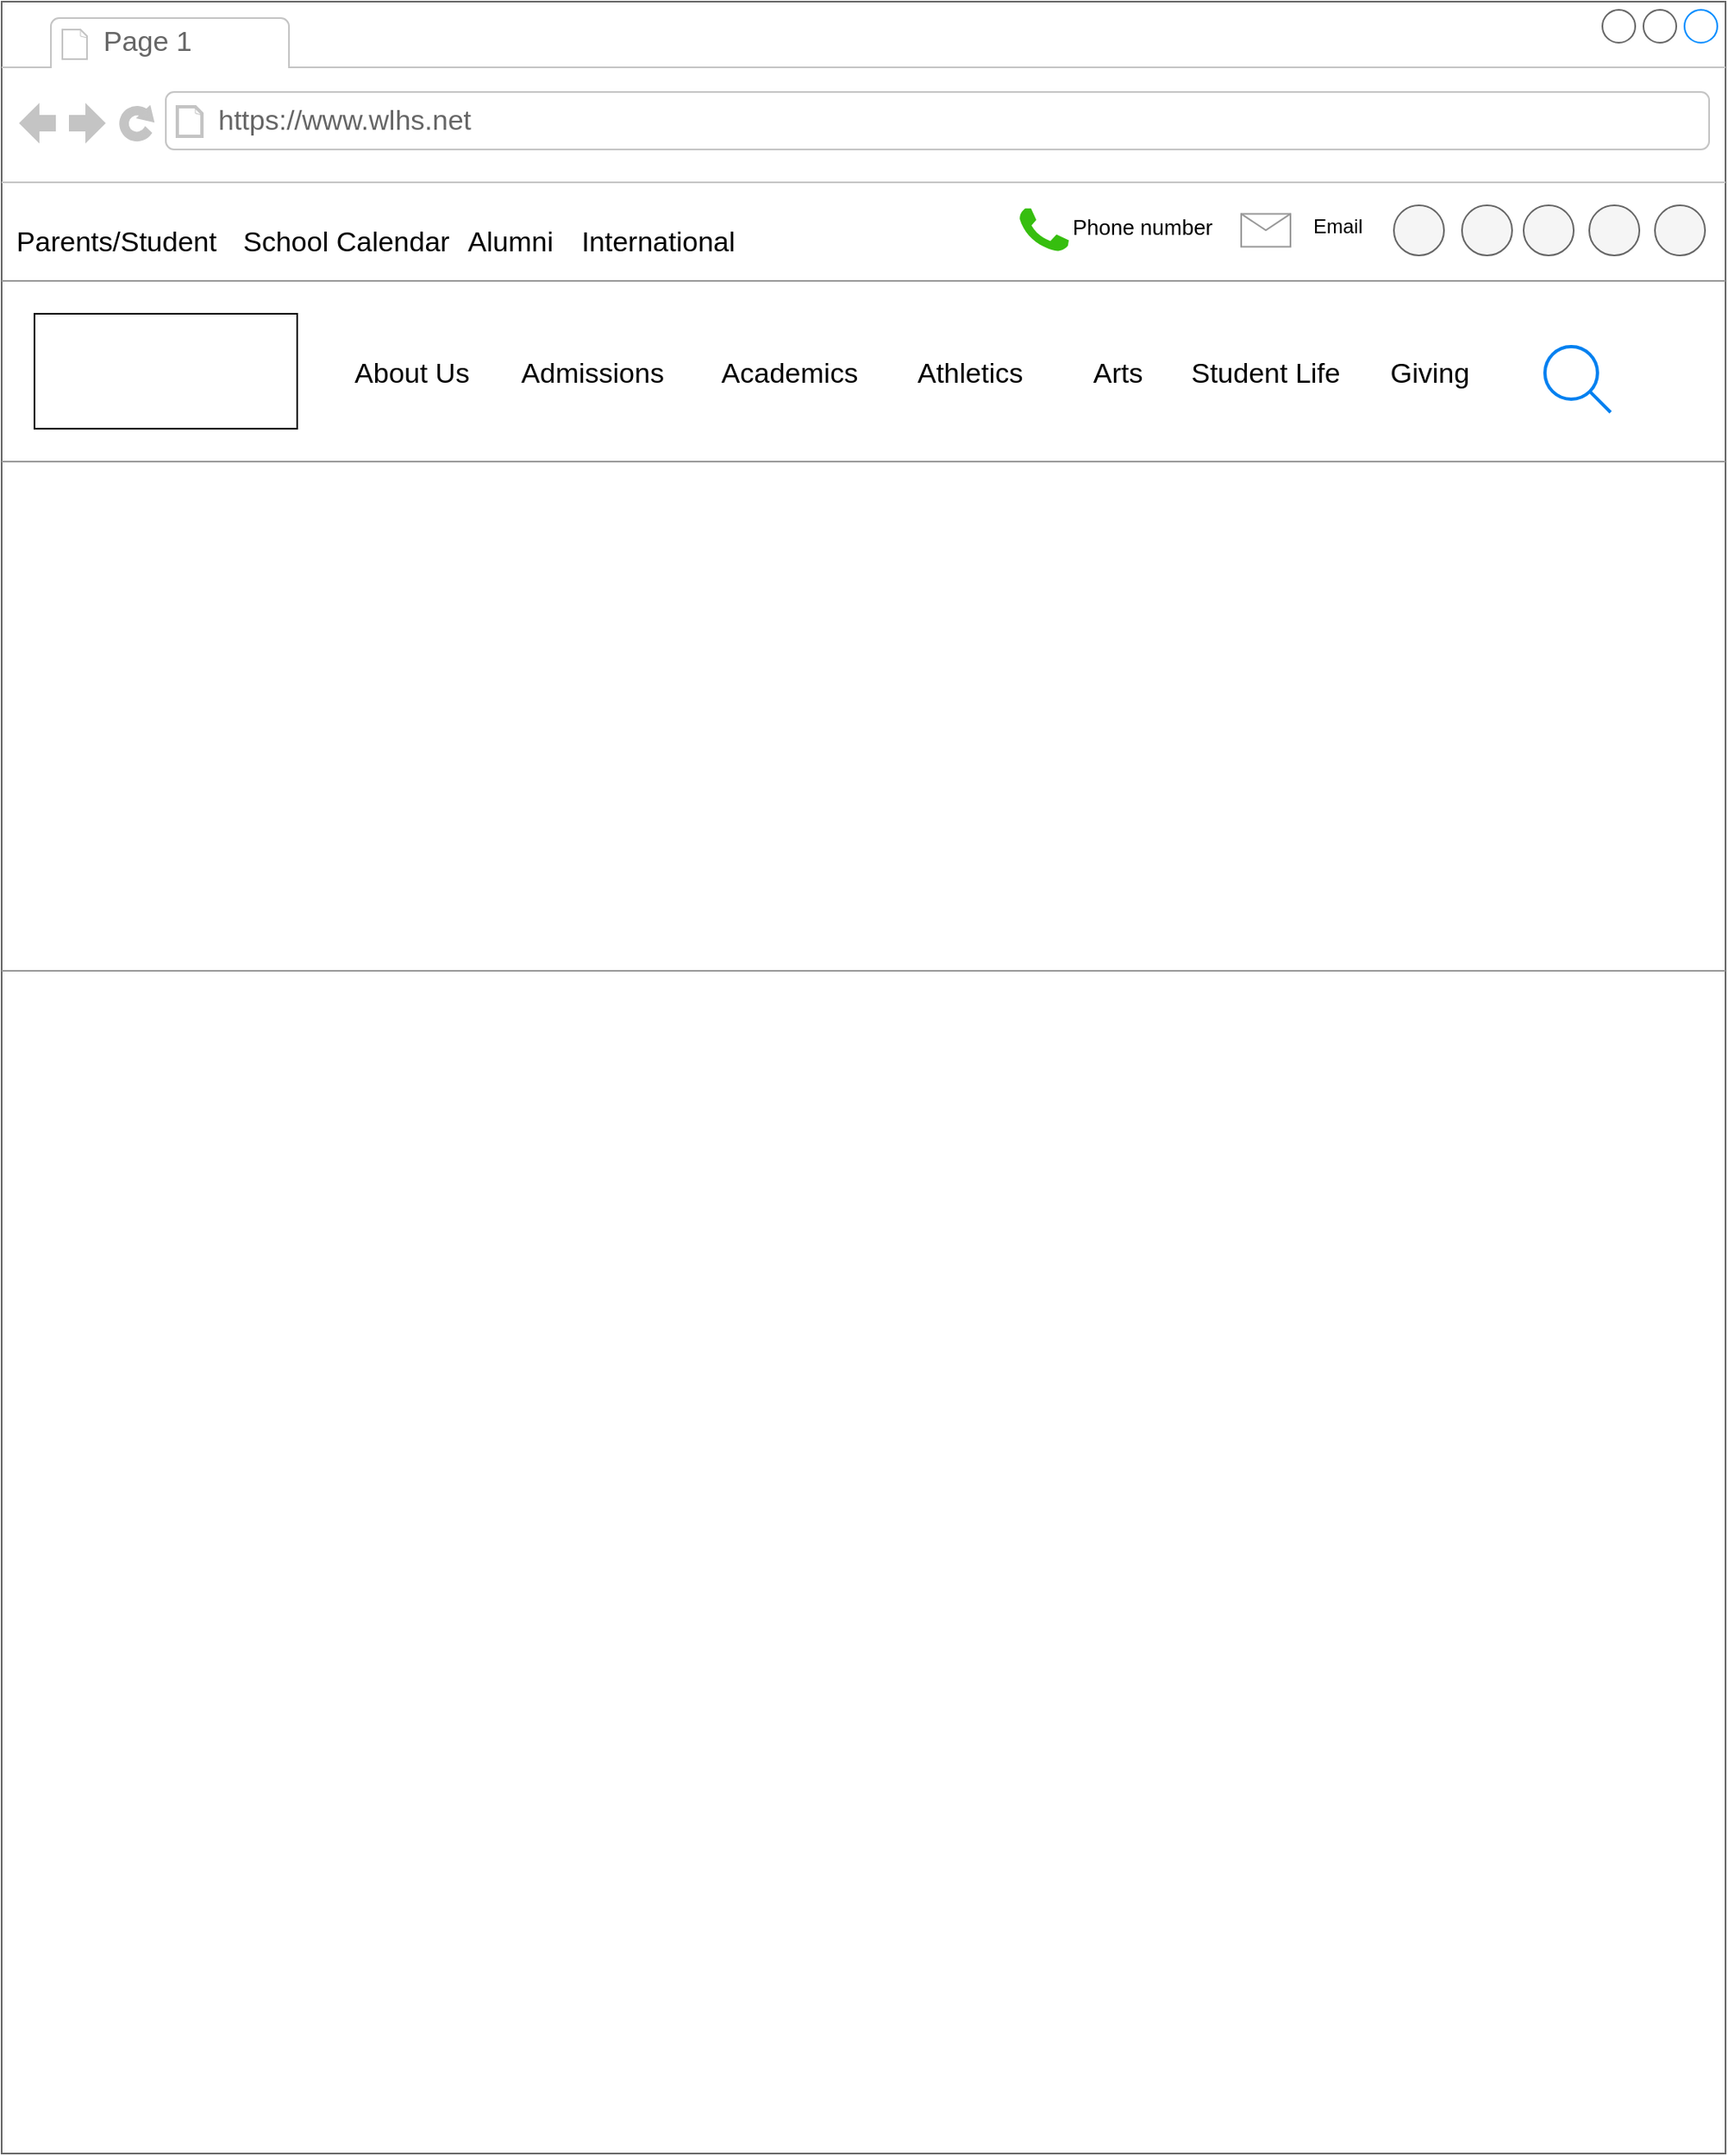 <mxfile version="24.8.3">
  <diagram name="Page-1" id="2cc2dc42-3aac-f2a9-1cec-7a8b7cbee084">
    <mxGraphModel dx="2487" dy="1697" grid="1" gridSize="10" guides="1" tooltips="1" connect="1" arrows="1" fold="1" page="1" pageScale="1" pageWidth="1100" pageHeight="850" background="none" math="0" shadow="0">
      <root>
        <mxCell id="0" />
        <mxCell id="1" parent="0" />
        <mxCell id="7026571954dc6520-1" value="" style="strokeWidth=1;shadow=0;dashed=0;align=center;html=1;shape=mxgraph.mockup.containers.browserWindow;rSize=0;strokeColor=#666666;mainText=,;recursiveResize=0;rounded=0;labelBackgroundColor=none;fontFamily=Verdana;fontSize=12" parent="1" vertex="1">
          <mxGeometry x="-130" y="-20" width="1050" height="1310" as="geometry" />
        </mxCell>
        <mxCell id="7026571954dc6520-2" value="Page 1" style="strokeWidth=1;shadow=0;dashed=0;align=center;html=1;shape=mxgraph.mockup.containers.anchor;fontSize=17;fontColor=#666666;align=left;" parent="7026571954dc6520-1" vertex="1">
          <mxGeometry x="60" y="12" width="110" height="26" as="geometry" />
        </mxCell>
        <mxCell id="7026571954dc6520-3" value="https://www.wlhs.net" style="strokeWidth=1;shadow=0;dashed=0;align=center;html=1;shape=mxgraph.mockup.containers.anchor;rSize=0;fontSize=17;fontColor=#666666;align=left;" parent="7026571954dc6520-1" vertex="1">
          <mxGeometry x="130" y="60" width="250" height="26" as="geometry" />
        </mxCell>
        <mxCell id="7026571954dc6520-15" value="" style="verticalLabelPosition=bottom;shadow=0;dashed=0;align=center;html=1;verticalAlign=top;strokeWidth=1;shape=mxgraph.mockup.markup.line;strokeColor=#999999;rounded=0;labelBackgroundColor=none;fillColor=#ffffff;fontFamily=Verdana;fontSize=12;fontColor=#000000;" parent="7026571954dc6520-1" vertex="1">
          <mxGeometry y="160" width="1050" height="20" as="geometry" />
        </mxCell>
        <mxCell id="7026571954dc6520-21" value="" style="verticalLabelPosition=bottom;shadow=0;dashed=0;align=center;html=1;verticalAlign=top;strokeWidth=1;shape=mxgraph.mockup.markup.line;strokeColor=#999999;rounded=0;labelBackgroundColor=none;fillColor=#ffffff;fontFamily=Verdana;fontSize=12;fontColor=#000000;" parent="7026571954dc6520-1" vertex="1">
          <mxGeometry y="580" width="1050" height="20" as="geometry" />
        </mxCell>
        <mxCell id="-QWmshcvh4NoUz7wuo3l-2" value="" style="rounded=0;whiteSpace=wrap;html=1;" vertex="1" parent="7026571954dc6520-1">
          <mxGeometry x="20" y="190" width="160" height="70" as="geometry" />
        </mxCell>
        <mxCell id="-QWmshcvh4NoUz7wuo3l-5" value="&lt;font style=&quot;font-size: 17px;&quot;&gt;About Us&lt;/font&gt;" style="text;html=1;align=center;verticalAlign=middle;whiteSpace=wrap;rounded=0;fontSize=20;" vertex="1" parent="7026571954dc6520-1">
          <mxGeometry x="200" y="210" width="100" height="30" as="geometry" />
        </mxCell>
        <mxCell id="-QWmshcvh4NoUz7wuo3l-7" value="&lt;font style=&quot;font-size: 17px;&quot;&gt;Academics&lt;/font&gt;" style="text;html=1;align=center;verticalAlign=middle;whiteSpace=wrap;rounded=0;fontSize=20;" vertex="1" parent="7026571954dc6520-1">
          <mxGeometry x="430" y="210" width="100" height="30" as="geometry" />
        </mxCell>
        <mxCell id="-QWmshcvh4NoUz7wuo3l-8" value="&lt;font style=&quot;font-size: 17px;&quot;&gt;Athletics&lt;/font&gt;" style="text;html=1;align=center;verticalAlign=middle;whiteSpace=wrap;rounded=0;fontSize=20;" vertex="1" parent="7026571954dc6520-1">
          <mxGeometry x="540" y="210" width="100" height="30" as="geometry" />
        </mxCell>
        <mxCell id="-QWmshcvh4NoUz7wuo3l-12" value="&lt;font style=&quot;font-size: 17px;&quot;&gt;Giving&lt;/font&gt;" style="text;html=1;align=center;verticalAlign=middle;whiteSpace=wrap;rounded=0;fontSize=20;" vertex="1" parent="7026571954dc6520-1">
          <mxGeometry x="820" y="210" width="100" height="30" as="geometry" />
        </mxCell>
        <mxCell id="-QWmshcvh4NoUz7wuo3l-11" value="&lt;font style=&quot;font-size: 17px;&quot;&gt;Student Life&lt;/font&gt;" style="text;html=1;align=center;verticalAlign=middle;whiteSpace=wrap;rounded=0;fontSize=20;" vertex="1" parent="7026571954dc6520-1">
          <mxGeometry x="720" y="210" width="100" height="30" as="geometry" />
        </mxCell>
        <mxCell id="-QWmshcvh4NoUz7wuo3l-10" value="&lt;font style=&quot;font-size: 17px;&quot;&gt;Arts&lt;/font&gt;" style="text;html=1;align=center;verticalAlign=middle;whiteSpace=wrap;rounded=0;fontSize=20;" vertex="1" parent="7026571954dc6520-1">
          <mxGeometry x="630" y="210" width="100" height="30" as="geometry" />
        </mxCell>
        <mxCell id="-QWmshcvh4NoUz7wuo3l-9" value="&lt;font style=&quot;font-size: 17px;&quot;&gt;Admissions&lt;/font&gt;" style="text;html=1;align=center;verticalAlign=middle;whiteSpace=wrap;rounded=0;fontSize=20;" vertex="1" parent="7026571954dc6520-1">
          <mxGeometry x="310" y="210" width="100" height="30" as="geometry" />
        </mxCell>
        <mxCell id="-QWmshcvh4NoUz7wuo3l-15" value="" style="html=1;verticalLabelPosition=bottom;align=center;labelBackgroundColor=#ffffff;verticalAlign=top;strokeWidth=2;strokeColor=#0080F0;shadow=0;dashed=0;shape=mxgraph.ios7.icons.looking_glass;" vertex="1" parent="7026571954dc6520-1">
          <mxGeometry x="940" y="210" width="40" height="40" as="geometry" />
        </mxCell>
        <mxCell id="-QWmshcvh4NoUz7wuo3l-16" value="" style="verticalLabelPosition=bottom;shadow=0;dashed=0;align=center;html=1;verticalAlign=top;strokeWidth=1;shape=mxgraph.mockup.markup.line;strokeColor=#999999;rounded=0;labelBackgroundColor=none;fillColor=#ffffff;fontFamily=Verdana;fontSize=12;fontColor=#000000;" vertex="1" parent="7026571954dc6520-1">
          <mxGeometry y="270" width="1050" height="20" as="geometry" />
        </mxCell>
        <mxCell id="-QWmshcvh4NoUz7wuo3l-33" value="&lt;font style=&quot;font-size: 17px;&quot;&gt;Parents/Student&lt;/font&gt;&lt;span style=&quot;color: rgba(0, 0, 0, 0); font-family: monospace; font-size: 0px; text-align: start; text-wrap: nowrap;&quot;&gt;%3CmxGraphModel%3E%3Croot%3E%3CmxCell%20id%3D%220%22%2F%3E%3CmxCell%20id%3D%221%22%20parent%3D%220%22%2F%3E%3CmxCell%20id%3D%222%22%20value%3D%22%26lt%3Bfont%20style%3D%26quot%3Bfont-size%3A%2017px%3B%26quot%3B%26gt%3BAbout%20Us%26lt%3B%2Ffont%26gt%3B%22%20style%3D%22text%3Bhtml%3D1%3Balign%3Dcenter%3BverticalAlign%3Dmiddle%3BwhiteSpace%3Dwrap%3Brounded%3D0%3BfontSize%3D20%3B%22%20vertex%3D%221%22%20parent%3D%221%22%3E%3CmxGeometry%20x%3D%22200%22%20y%3D%22260%22%20width%3D%22100%22%20height%3D%2230%22%20as%3D%22geometry%22%2F%3E%3C%2FmxCell%3E%3C%2Froot%3E%3C%2FmxGraphModel%3E&lt;/span&gt;" style="text;html=1;align=center;verticalAlign=middle;whiteSpace=wrap;rounded=0;fontSize=20;" vertex="1" parent="7026571954dc6520-1">
          <mxGeometry x="20" y="130" width="100" height="30" as="geometry" />
        </mxCell>
        <mxCell id="-QWmshcvh4NoUz7wuo3l-34" value="&lt;font style=&quot;font-size: 17px;&quot;&gt;School Calendar&lt;/font&gt;" style="text;html=1;align=center;verticalAlign=middle;whiteSpace=wrap;rounded=0;fontSize=20;" vertex="1" parent="7026571954dc6520-1">
          <mxGeometry x="140" y="130" width="140" height="30" as="geometry" />
        </mxCell>
        <mxCell id="-QWmshcvh4NoUz7wuo3l-36" value="&lt;font style=&quot;font-size: 17px;&quot;&gt;International&lt;/font&gt;" style="text;html=1;align=center;verticalAlign=middle;whiteSpace=wrap;rounded=0;fontSize=20;" vertex="1" parent="7026571954dc6520-1">
          <mxGeometry x="350" y="130" width="100" height="30" as="geometry" />
        </mxCell>
        <mxCell id="-QWmshcvh4NoUz7wuo3l-35" value="&lt;font style=&quot;font-size: 17px;&quot;&gt;Alumni&lt;/font&gt;" style="text;html=1;align=center;verticalAlign=middle;whiteSpace=wrap;rounded=0;fontSize=20;" vertex="1" parent="7026571954dc6520-1">
          <mxGeometry x="260" y="130" width="100" height="30" as="geometry" />
        </mxCell>
        <mxCell id="-QWmshcvh4NoUz7wuo3l-37" value="" style="verticalLabelPosition=bottom;shadow=0;dashed=0;align=center;html=1;verticalAlign=top;strokeWidth=1;shape=mxgraph.mockup.misc.mail2;strokeColor=#999999;" vertex="1" parent="7026571954dc6520-1">
          <mxGeometry x="755" y="129.21" width="30" height="20" as="geometry" />
        </mxCell>
        <mxCell id="-QWmshcvh4NoUz7wuo3l-38" value="" style="dashed=0;outlineConnect=0;html=1;align=center;labelPosition=center;verticalLabelPosition=bottom;verticalAlign=top;shape=mxgraph.weblogos.phone;fillColor=#36BE0F;strokeColor=none" vertex="1" parent="7026571954dc6520-1">
          <mxGeometry x="620" y="125.9" width="30" height="26.05" as="geometry" />
        </mxCell>
        <mxCell id="-QWmshcvh4NoUz7wuo3l-39" value="&lt;font style=&quot;font-size: 13px;&quot;&gt;Phone number&lt;/font&gt;" style="text;html=1;align=center;verticalAlign=middle;whiteSpace=wrap;rounded=0;fontSize=13;" vertex="1" parent="7026571954dc6520-1">
          <mxGeometry x="635" y="121.97" width="120" height="30" as="geometry" />
        </mxCell>
        <mxCell id="-QWmshcvh4NoUz7wuo3l-40" value="&lt;font style=&quot;font-size: 12px;&quot;&gt;Email&lt;/font&gt;" style="text;html=1;align=center;verticalAlign=middle;whiteSpace=wrap;rounded=0;fontSize=12;" vertex="1" parent="7026571954dc6520-1">
          <mxGeometry x="780" y="121.95" width="68" height="30" as="geometry" />
        </mxCell>
        <mxCell id="-QWmshcvh4NoUz7wuo3l-47" value="" style="ellipse;whiteSpace=wrap;html=1;aspect=fixed;labelBackgroundColor=#B3B3B3;fontColor=#333333;noLabel=1;fillColor=#f5f5f5;strokeColor=#666666;" vertex="1" parent="7026571954dc6520-1">
          <mxGeometry x="1007" y="123.95" width="30.52" height="30.52" as="geometry" />
        </mxCell>
        <mxCell id="-QWmshcvh4NoUz7wuo3l-51" value="" style="ellipse;whiteSpace=wrap;html=1;aspect=fixed;labelBackgroundColor=#B3B3B3;fontColor=#333333;noLabel=1;fillColor=#f5f5f5;strokeColor=#666666;" vertex="1" parent="7026571954dc6520-1">
          <mxGeometry x="967" y="123.95" width="30.52" height="30.52" as="geometry" />
        </mxCell>
        <mxCell id="-QWmshcvh4NoUz7wuo3l-52" value="" style="ellipse;whiteSpace=wrap;html=1;aspect=fixed;labelBackgroundColor=#B3B3B3;fontColor=#333333;noLabel=1;fillColor=#f5f5f5;strokeColor=#666666;" vertex="1" parent="7026571954dc6520-1">
          <mxGeometry x="927" y="123.95" width="30.52" height="30.52" as="geometry" />
        </mxCell>
        <mxCell id="-QWmshcvh4NoUz7wuo3l-53" value="" style="ellipse;whiteSpace=wrap;html=1;aspect=fixed;labelBackgroundColor=#B3B3B3;fontColor=#333333;noLabel=1;fillColor=#f5f5f5;strokeColor=#666666;" vertex="1" parent="7026571954dc6520-1">
          <mxGeometry x="889.48" y="123.95" width="30.52" height="30.52" as="geometry" />
        </mxCell>
        <mxCell id="-QWmshcvh4NoUz7wuo3l-54" value="" style="ellipse;whiteSpace=wrap;html=1;aspect=fixed;labelBackgroundColor=#B3B3B3;fontColor=#333333;noLabel=1;fillColor=#f5f5f5;strokeColor=#666666;" vertex="1" parent="7026571954dc6520-1">
          <mxGeometry x="848" y="123.95" width="30.52" height="30.52" as="geometry" />
        </mxCell>
      </root>
    </mxGraphModel>
  </diagram>
</mxfile>
